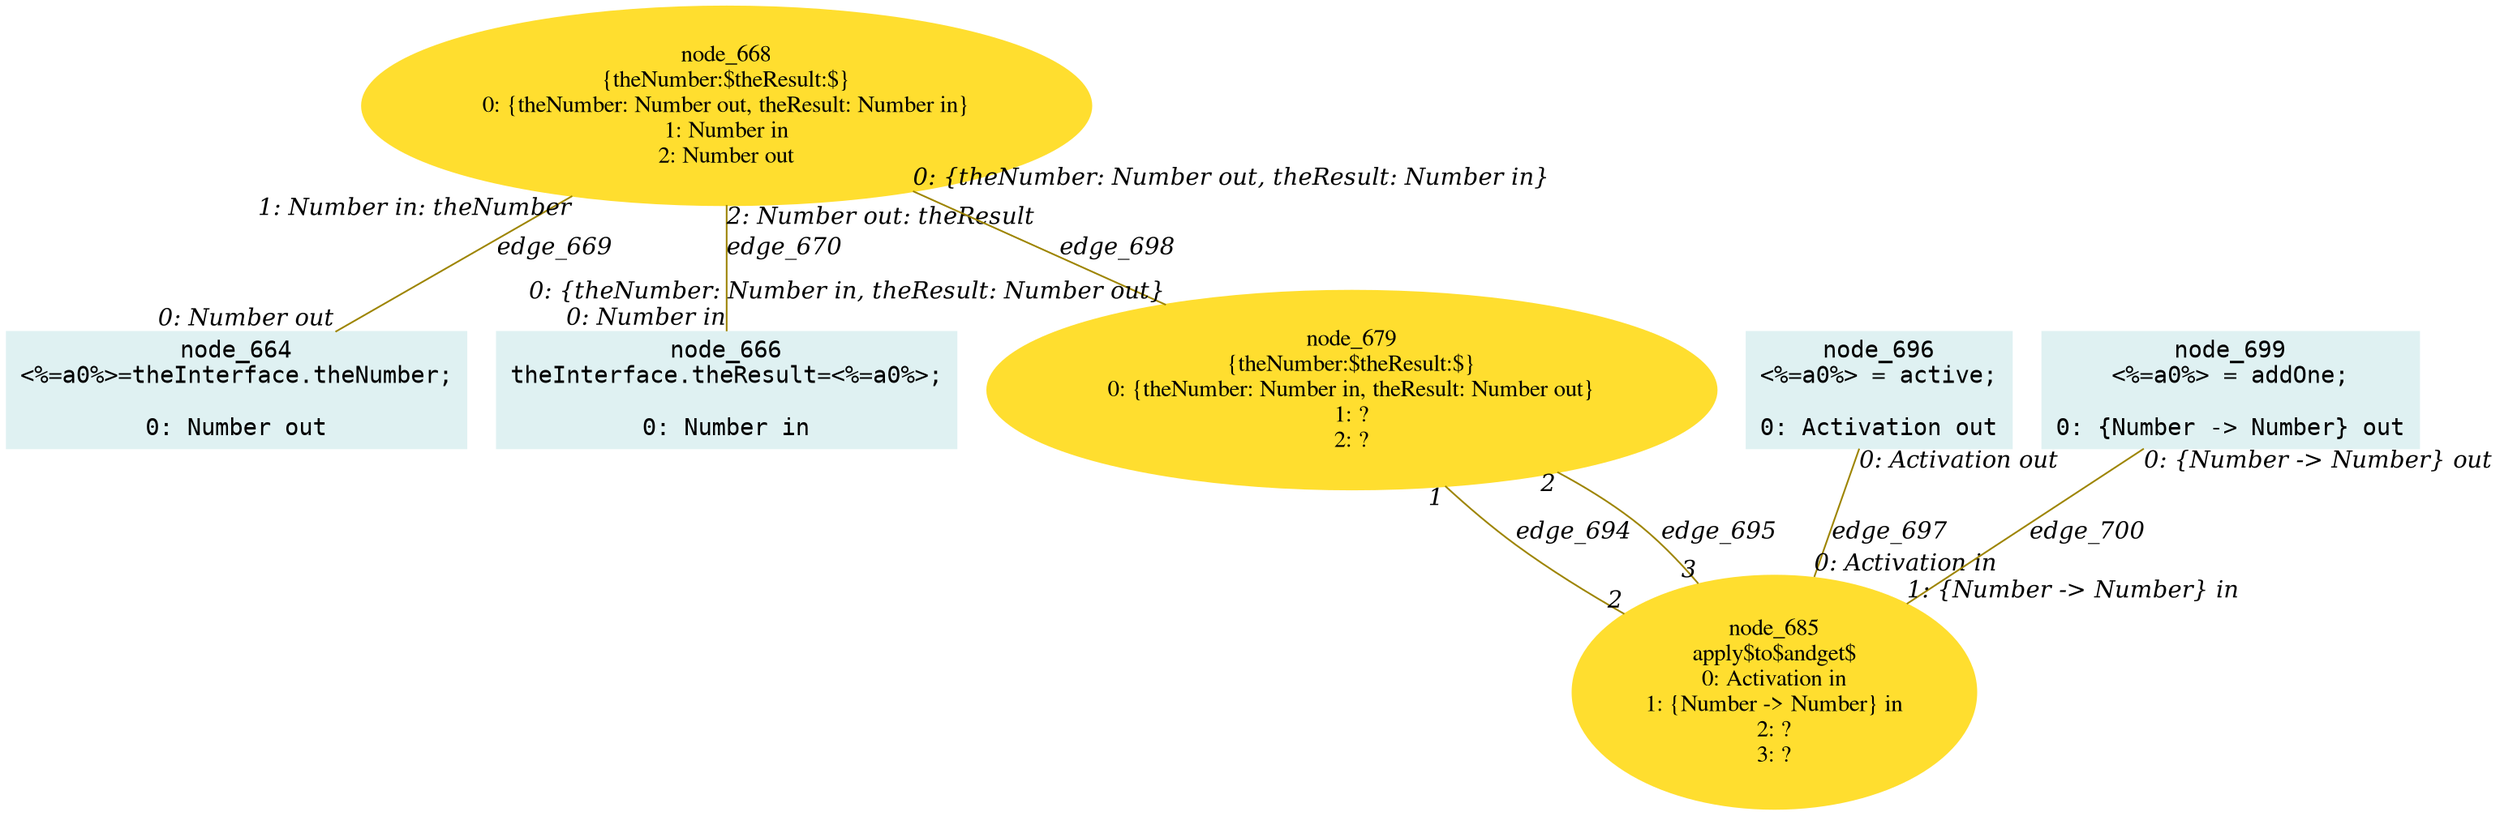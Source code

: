 digraph g{node_664 [shape="box", style="filled", color="#dff1f2", fontname="Courier", label="node_664
<%=a0%>=theInterface.theNumber;

0: Number out" ]
node_666 [shape="box", style="filled", color="#dff1f2", fontname="Courier", label="node_666
theInterface.theResult=<%=a0%>;

0: Number in" ]
node_668 [shape="ellipse", style="filled", color="#ffde2f", fontname="Times", label="node_668
{theNumber:$theResult:$}
0: {theNumber: Number out, theResult: Number in}
1: Number in
2: Number out" ]
node_679 [shape="ellipse", style="filled", color="#ffde2f", fontname="Times", label="node_679
{theNumber:$theResult:$}
0: {theNumber: Number in, theResult: Number out}
1: ?
2: ?" ]
node_685 [shape="ellipse", style="filled", color="#ffde2f", fontname="Times", label="node_685
apply$to$andget$
0: Activation in
1: {Number -> Number} in
2: ?
3: ?" ]
node_696 [shape="box", style="filled", color="#dff1f2", fontname="Courier", label="node_696
<%=a0%> = active;

0: Activation out" ]
node_699 [shape="box", style="filled", color="#dff1f2", fontname="Courier", label="node_699
<%=a0%> = addOne;

0: {Number -> Number} out" ]
node_668 -> node_664 [dir=none, arrowHead=none, fontname="Times-Italic", arrowsize=1, color="#9d8400", label="edge_669",  headlabel="0: Number out", taillabel="1: Number in: theNumber" ]
node_668 -> node_666 [dir=none, arrowHead=none, fontname="Times-Italic", arrowsize=1, color="#9d8400", label="edge_670",  headlabel="0: Number in", taillabel="2: Number out: theResult" ]
node_679 -> node_685 [dir=none, arrowHead=none, fontname="Times-Italic", arrowsize=1, color="#9d8400", label="edge_694",  headlabel="2", taillabel="1" ]
node_679 -> node_685 [dir=none, arrowHead=none, fontname="Times-Italic", arrowsize=1, color="#9d8400", label="edge_695",  headlabel="3", taillabel="2" ]
node_696 -> node_685 [dir=none, arrowHead=none, fontname="Times-Italic", arrowsize=1, color="#9d8400", label="edge_697",  headlabel="0: Activation in", taillabel="0: Activation out" ]
node_668 -> node_679 [dir=none, arrowHead=none, fontname="Times-Italic", arrowsize=1, color="#9d8400", label="edge_698",  headlabel="0: {theNumber: Number in, theResult: Number out}", taillabel="0: {theNumber: Number out, theResult: Number in}" ]
node_699 -> node_685 [dir=none, arrowHead=none, fontname="Times-Italic", arrowsize=1, color="#9d8400", label="edge_700",  headlabel="1: {Number -> Number} in", taillabel="0: {Number -> Number} out" ]
}